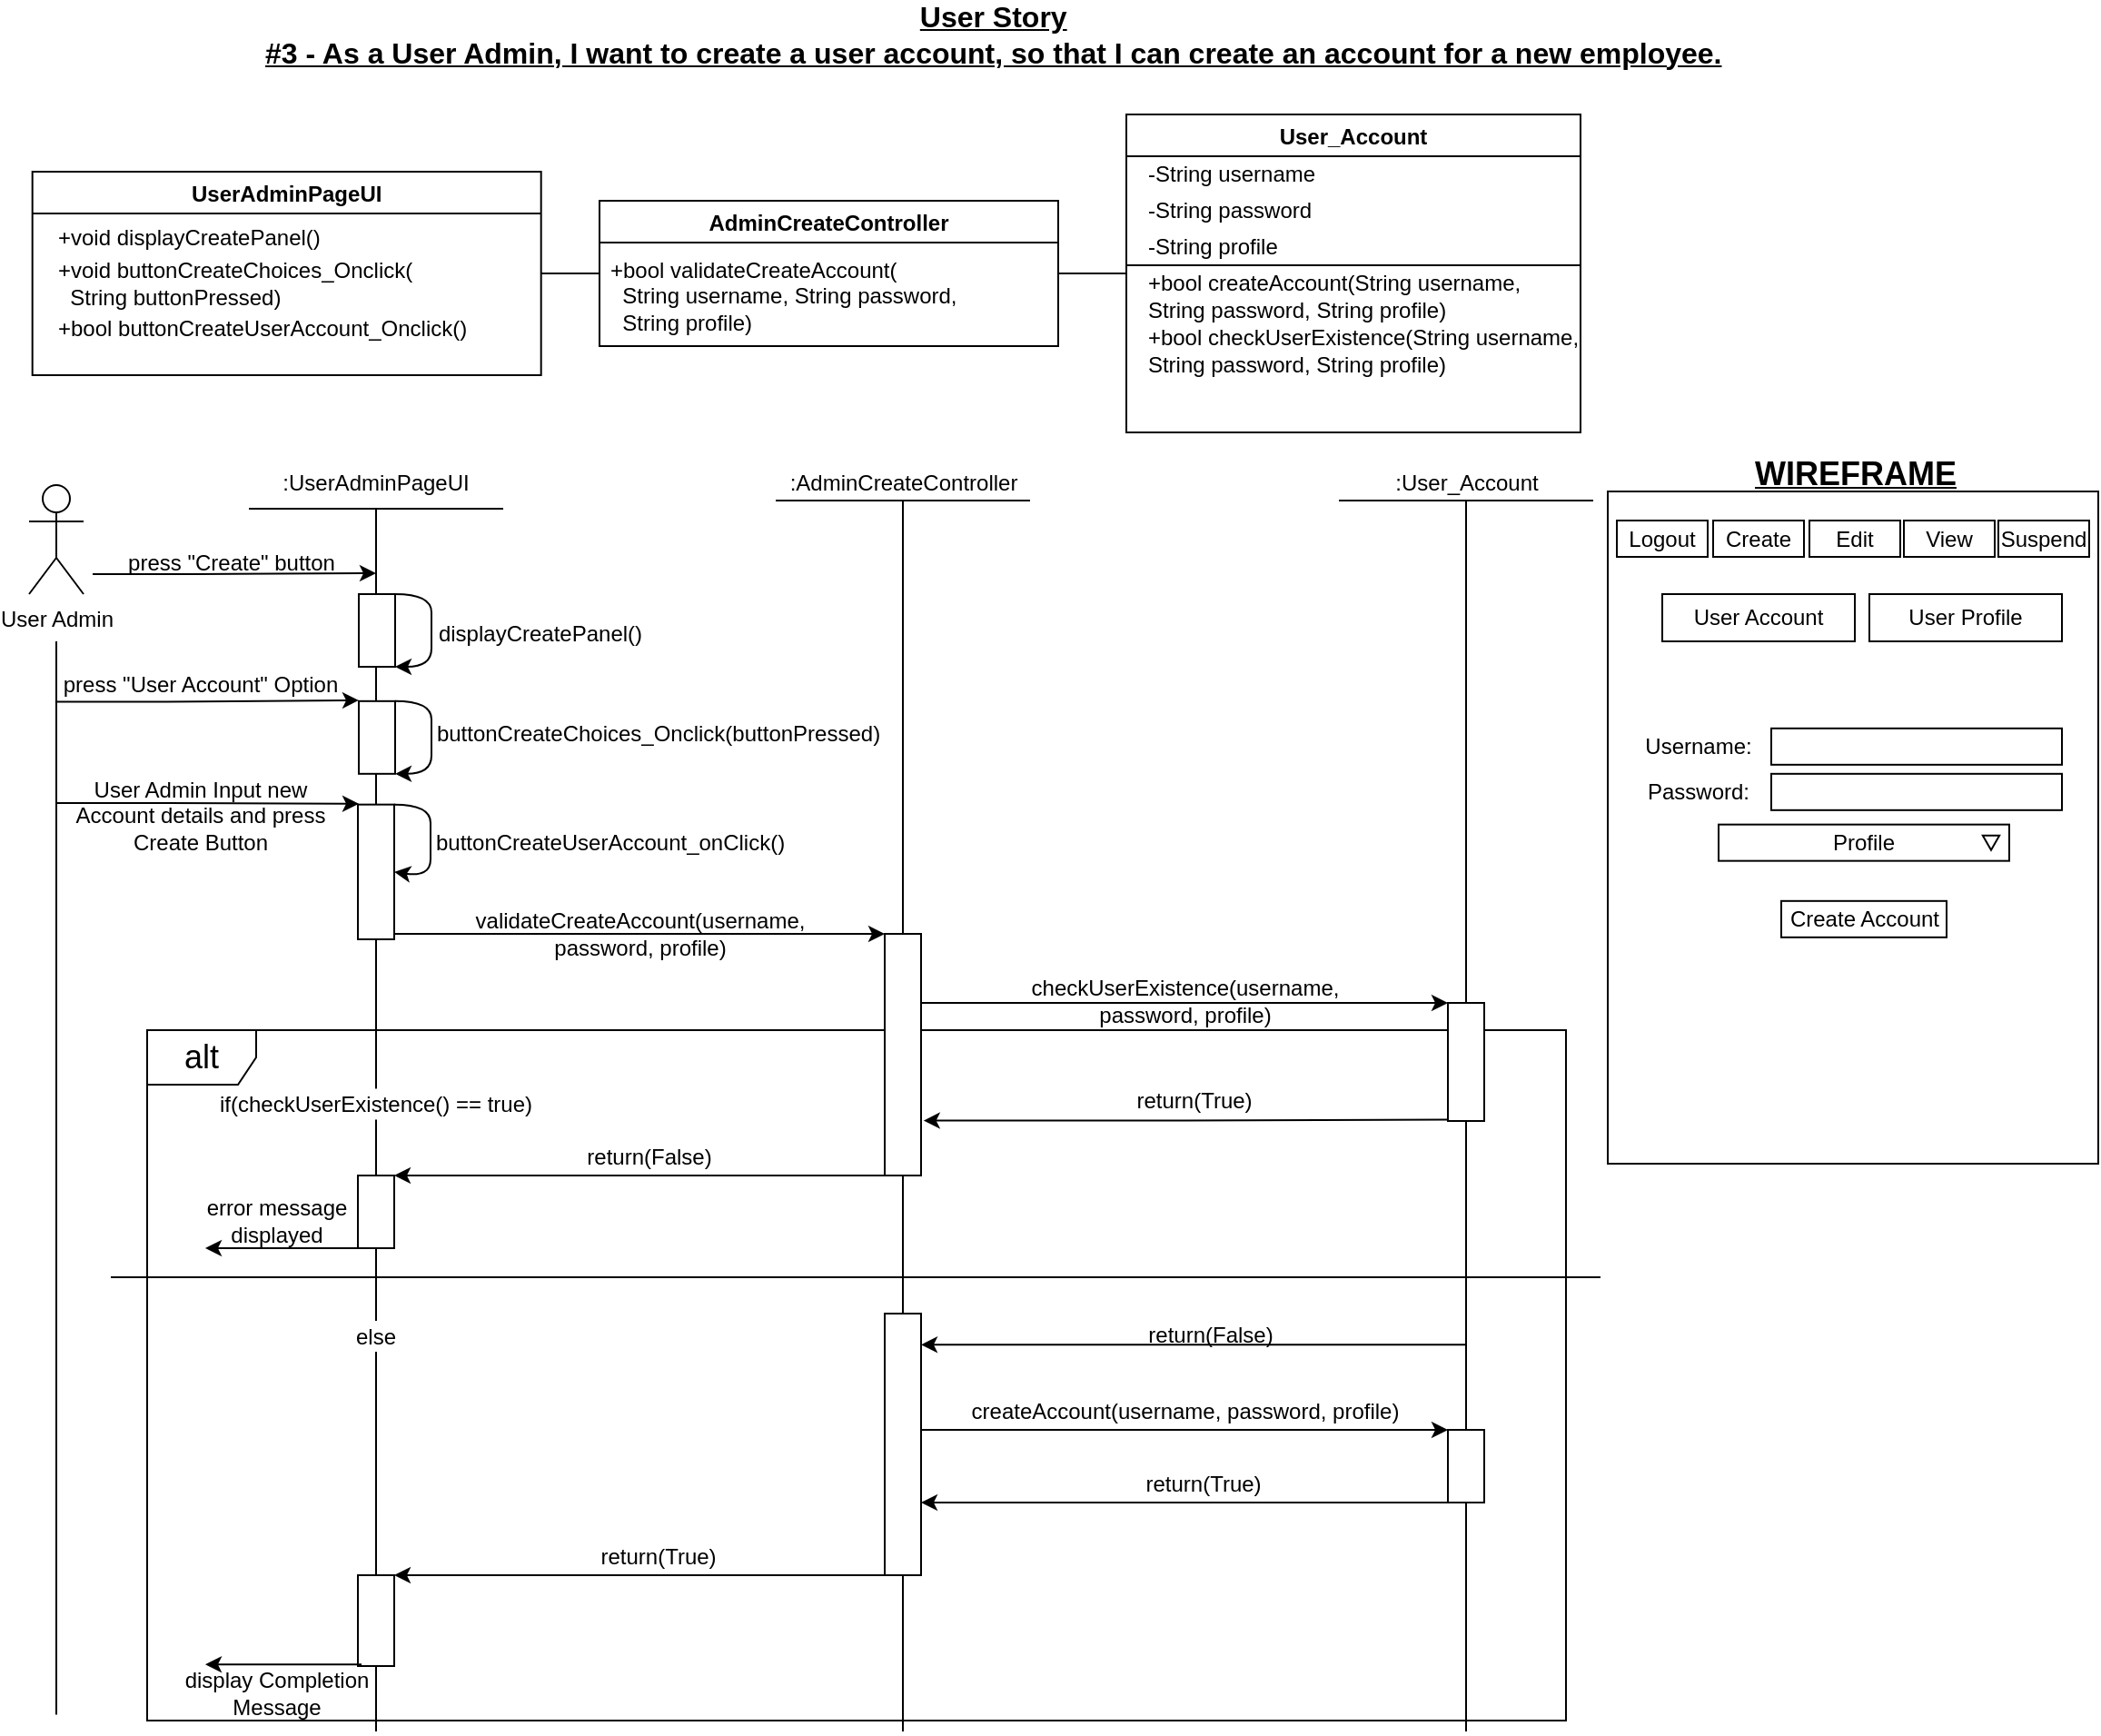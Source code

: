 <mxfile version="17.4.2" type="device"><diagram id="1YwtTbQ3Z7pTjlXF4-N0" name="Page-1"><mxGraphModel dx="1579" dy="1065" grid="1" gridSize="10" guides="1" tooltips="1" connect="1" arrows="1" fold="1" page="1" pageScale="1" pageWidth="1169" pageHeight="827" math="0" shadow="0"><root><mxCell id="0"/><mxCell id="1" parent="0"/><mxCell id="wWWZvd4En1-HustH4XMh-53" value="alt" style="shape=umlFrame;whiteSpace=wrap;html=1;labelBackgroundColor=default;fontSize=18;fillColor=none;" parent="1" vertex="1"><mxGeometry x="87" y="594" width="781" height="380" as="geometry"/></mxCell><mxCell id="haLUxBjH6cShnl7Ug6Ql-2" value="UserAdminPageUI" style="swimlane;" parent="1" vertex="1"><mxGeometry x="23.84" y="121.5" width="280" height="112" as="geometry"/></mxCell><mxCell id="haLUxBjH6cShnl7Ug6Ql-7" value="+void displayCreatePanel()" style="text;html=1;align=left;verticalAlign=middle;resizable=0;points=[];autosize=1;strokeColor=none;fillColor=none;" parent="haLUxBjH6cShnl7Ug6Ql-2" vertex="1"><mxGeometry x="12" y="26" width="160" height="20" as="geometry"/></mxCell><mxCell id="haLUxBjH6cShnl7Ug6Ql-8" value="+bool buttonCreateUserAccount_Onclick()" style="text;html=1;align=left;verticalAlign=middle;resizable=0;points=[];autosize=1;strokeColor=none;fillColor=none;" parent="haLUxBjH6cShnl7Ug6Ql-2" vertex="1"><mxGeometry x="12" y="76" width="240" height="20" as="geometry"/></mxCell><mxCell id="9GgO0G_XMKIuS6SQVsgk-5" value="+void buttonCreateChoices_Onclick(&lt;br&gt;&amp;nbsp; String buttonPressed)" style="text;html=1;align=left;verticalAlign=middle;resizable=0;points=[];autosize=1;strokeColor=none;fillColor=none;" parent="haLUxBjH6cShnl7Ug6Ql-2" vertex="1"><mxGeometry x="12" y="46" width="210" height="30" as="geometry"/></mxCell><mxCell id="haLUxBjH6cShnl7Ug6Ql-3" value="AdminCreateController" style="swimlane;" parent="1" vertex="1"><mxGeometry x="336" y="137.5" width="252.5" height="80" as="geometry"/></mxCell><mxCell id="haLUxBjH6cShnl7Ug6Ql-6" value="&lt;div&gt;&lt;span&gt;+bool validateCreateAccount(&lt;/span&gt;&lt;/div&gt;&lt;span&gt;&amp;nbsp; String username,&amp;nbsp;&lt;/span&gt;&lt;span&gt;String password,&lt;/span&gt;&lt;br&gt;&lt;div&gt;&lt;span&gt;&amp;nbsp; String profile&lt;/span&gt;&lt;span&gt;)&lt;/span&gt;&lt;/div&gt;" style="text;html=1;align=left;verticalAlign=middle;resizable=0;points=[];autosize=1;strokeColor=none;fillColor=none;" parent="haLUxBjH6cShnl7Ug6Ql-3" vertex="1"><mxGeometry x="4" y="27.5" width="210" height="50" as="geometry"/></mxCell><mxCell id="haLUxBjH6cShnl7Ug6Ql-4" value="User_Account" style="swimlane;" parent="1" vertex="1"><mxGeometry x="626" y="90" width="250" height="175" as="geometry"/></mxCell><mxCell id="haLUxBjH6cShnl7Ug6Ql-20" value="-String username" style="text;html=1;align=left;verticalAlign=middle;resizable=0;points=[];autosize=1;strokeColor=none;fillColor=none;" parent="haLUxBjH6cShnl7Ug6Ql-4" vertex="1"><mxGeometry x="10" y="23" width="110" height="20" as="geometry"/></mxCell><mxCell id="haLUxBjH6cShnl7Ug6Ql-21" value="-String password" style="text;html=1;align=left;verticalAlign=middle;resizable=0;points=[];autosize=1;strokeColor=none;fillColor=none;" parent="haLUxBjH6cShnl7Ug6Ql-4" vertex="1"><mxGeometry x="10" y="43" width="110" height="20" as="geometry"/></mxCell><mxCell id="haLUxBjH6cShnl7Ug6Ql-22" value="-String profile" style="text;html=1;align=left;verticalAlign=middle;resizable=0;points=[];autosize=1;strokeColor=none;fillColor=none;" parent="haLUxBjH6cShnl7Ug6Ql-4" vertex="1"><mxGeometry x="10" y="63" width="90" height="20" as="geometry"/></mxCell><mxCell id="haLUxBjH6cShnl7Ug6Ql-23" value="" style="endArrow=none;html=1;rounded=0;" parent="haLUxBjH6cShnl7Ug6Ql-4" edge="1"><mxGeometry width="50" height="50" relative="1" as="geometry"><mxPoint y="83" as="sourcePoint"/><mxPoint x="250" y="83" as="targetPoint"/></mxGeometry></mxCell><mxCell id="haLUxBjH6cShnl7Ug6Ql-24" value="+bool createAccount(String username,&lt;br&gt;String password, String profile)" style="text;html=1;align=left;verticalAlign=middle;resizable=0;points=[];autosize=1;strokeColor=none;fillColor=none;" parent="haLUxBjH6cShnl7Ug6Ql-4" vertex="1"><mxGeometry x="10" y="85" width="220" height="30" as="geometry"/></mxCell><mxCell id="haLUxBjH6cShnl7Ug6Ql-49" value="+bool checkUserExistence(String username,&lt;br&gt;&lt;div style=&quot;text-align: left&quot;&gt;&lt;span&gt;String password, String profile)&lt;/span&gt;&lt;/div&gt;" style="text;html=1;align=center;verticalAlign=middle;resizable=0;points=[];autosize=1;strokeColor=none;fillColor=none;" parent="haLUxBjH6cShnl7Ug6Ql-4" vertex="1"><mxGeometry x="5" y="115" width="250" height="30" as="geometry"/></mxCell><mxCell id="haLUxBjH6cShnl7Ug6Ql-25" value="" style="endArrow=none;html=1;rounded=0;exitX=1;exitY=0.5;exitDx=0;exitDy=0;entryX=0;entryY=0.5;entryDx=0;entryDy=0;" parent="1" source="haLUxBjH6cShnl7Ug6Ql-2" target="haLUxBjH6cShnl7Ug6Ql-3" edge="1"><mxGeometry width="50" height="50" relative="1" as="geometry"><mxPoint x="576" y="407.5" as="sourcePoint"/><mxPoint x="626" y="357.5" as="targetPoint"/></mxGeometry></mxCell><mxCell id="haLUxBjH6cShnl7Ug6Ql-26" value="" style="endArrow=none;html=1;rounded=0;entryX=0;entryY=0.5;entryDx=0;entryDy=0;exitX=1;exitY=0.5;exitDx=0;exitDy=0;" parent="1" source="haLUxBjH6cShnl7Ug6Ql-3" target="haLUxBjH6cShnl7Ug6Ql-4" edge="1"><mxGeometry width="50" height="50" relative="1" as="geometry"><mxPoint x="576" y="227.5" as="sourcePoint"/><mxPoint x="576" y="257.5" as="targetPoint"/></mxGeometry></mxCell><mxCell id="haLUxBjH6cShnl7Ug6Ql-70" style="edgeStyle=orthogonalEdgeStyle;rounded=0;orthogonalLoop=1;jettySize=auto;html=1;" parent="1" edge="1"><mxGeometry relative="1" as="geometry"><mxPoint x="213" y="342.5" as="targetPoint"/><Array as="points"><mxPoint x="113" y="342.5"/><mxPoint x="113" y="342.5"/></Array><mxPoint x="57" y="343" as="sourcePoint"/></mxGeometry></mxCell><mxCell id="haLUxBjH6cShnl7Ug6Ql-27" value="User Admin" style="shape=umlActor;verticalLabelPosition=bottom;verticalAlign=top;html=1;outlineConnect=0;" parent="1" vertex="1"><mxGeometry x="22" y="294" width="30" height="60" as="geometry"/></mxCell><mxCell id="haLUxBjH6cShnl7Ug6Ql-29" value=":UserAdminPageUI" style="text;html=1;strokeColor=none;fillColor=none;align=center;verticalAlign=middle;whiteSpace=wrap;rounded=0;" parent="1" vertex="1"><mxGeometry x="183" y="277.5" width="60" height="30" as="geometry"/></mxCell><mxCell id="haLUxBjH6cShnl7Ug6Ql-30" value=":AdminCreateController" style="text;html=1;align=center;verticalAlign=middle;resizable=0;points=[];autosize=1;strokeColor=none;fillColor=none;" parent="1" vertex="1"><mxGeometry x="433" y="282.5" width="140" height="20" as="geometry"/></mxCell><mxCell id="haLUxBjH6cShnl7Ug6Ql-31" value=":User_Account" style="text;html=1;align=center;verticalAlign=middle;resizable=0;points=[];autosize=1;strokeColor=none;fillColor=none;" parent="1" vertex="1"><mxGeometry x="768" y="282.5" width="90" height="20" as="geometry"/></mxCell><mxCell id="haLUxBjH6cShnl7Ug6Ql-32" value="" style="endArrow=none;html=1;rounded=0;" parent="1" edge="1"><mxGeometry width="50" height="50" relative="1" as="geometry"><mxPoint x="143" y="307.02" as="sourcePoint"/><mxPoint x="283" y="307.02" as="targetPoint"/></mxGeometry></mxCell><mxCell id="haLUxBjH6cShnl7Ug6Ql-33" value="" style="endArrow=none;html=1;rounded=0;" parent="1" edge="1"><mxGeometry width="50" height="50" relative="1" as="geometry"><mxPoint x="433" y="302.5" as="sourcePoint"/><mxPoint x="573" y="302.5" as="targetPoint"/></mxGeometry></mxCell><mxCell id="haLUxBjH6cShnl7Ug6Ql-34" value="" style="endArrow=none;html=1;rounded=0;" parent="1" edge="1"><mxGeometry width="50" height="50" relative="1" as="geometry"><mxPoint x="743" y="302.5" as="sourcePoint"/><mxPoint x="883" y="302.5" as="targetPoint"/></mxGeometry></mxCell><mxCell id="haLUxBjH6cShnl7Ug6Ql-43" value="" style="curved=1;endArrow=classic;html=1;rounded=0;entryX=1;entryY=0.5;entryDx=0;entryDy=0;exitX=1;exitY=0;exitDx=0;exitDy=0;" parent="1" source="haLUxBjH6cShnl7Ug6Ql-42" target="haLUxBjH6cShnl7Ug6Ql-42" edge="1"><mxGeometry width="50" height="50" relative="1" as="geometry"><mxPoint x="223" y="529.83" as="sourcePoint"/><mxPoint x="273" y="479.83" as="targetPoint"/><Array as="points"><mxPoint x="243" y="469.83"/><mxPoint x="243" y="489.83"/><mxPoint x="243" y="509.83"/></Array></mxGeometry></mxCell><mxCell id="haLUxBjH6cShnl7Ug6Ql-44" value="&lt;span&gt;buttonCreateUserAccount_onClick(&lt;/span&gt;&lt;span&gt;)&lt;/span&gt;" style="text;html=1;align=left;verticalAlign=middle;resizable=0;points=[];autosize=1;strokeColor=none;fillColor=none;" parent="1" vertex="1"><mxGeometry x="244" y="480.83" width="210" height="20" as="geometry"/></mxCell><mxCell id="haLUxBjH6cShnl7Ug6Ql-45" value="" style="endArrow=classic;html=1;rounded=0;entryX=0;entryY=0;entryDx=0;entryDy=0;" parent="1" target="haLUxBjH6cShnl7Ug6Ql-47" edge="1"><mxGeometry width="50" height="50" relative="1" as="geometry"><mxPoint x="213" y="541" as="sourcePoint"/><mxPoint x="508" y="539" as="targetPoint"/></mxGeometry></mxCell><mxCell id="haLUxBjH6cShnl7Ug6Ql-46" value="validateCreateAccount(username,&lt;br&gt;password, profile)" style="text;html=1;align=center;verticalAlign=middle;resizable=0;points=[];autosize=1;strokeColor=none;fillColor=none;" parent="1" vertex="1"><mxGeometry x="258" y="526" width="200" height="30" as="geometry"/></mxCell><mxCell id="haLUxBjH6cShnl7Ug6Ql-51" style="edgeStyle=orthogonalEdgeStyle;rounded=0;orthogonalLoop=1;jettySize=auto;html=1;exitX=1;exitY=1;exitDx=0;exitDy=0;entryX=0;entryY=0;entryDx=0;entryDy=0;" parent="1" source="haLUxBjH6cShnl7Ug6Ql-47" target="haLUxBjH6cShnl7Ug6Ql-50" edge="1"><mxGeometry relative="1" as="geometry"><Array as="points"><mxPoint x="588" y="579"/><mxPoint x="588" y="579"/></Array></mxGeometry></mxCell><mxCell id="haLUxBjH6cShnl7Ug6Ql-48" value="" style="endArrow=none;html=1;rounded=0;startArrow=none;entryX=0.5;entryY=1;entryDx=0;entryDy=0;entryPerimeter=0;" parent="1" target="haLUxBjH6cShnl7Ug6Ql-30" edge="1"><mxGeometry width="50" height="50" relative="1" as="geometry"><mxPoint x="503" y="980" as="sourcePoint"/><mxPoint x="501" y="297.5" as="targetPoint"/></mxGeometry></mxCell><mxCell id="haLUxBjH6cShnl7Ug6Ql-52" value="checkUserExistence(username,&lt;br&gt;password, profile)" style="text;html=1;align=center;verticalAlign=middle;resizable=0;points=[];autosize=1;strokeColor=none;fillColor=none;" parent="1" vertex="1"><mxGeometry x="568" y="563" width="180" height="30" as="geometry"/></mxCell><mxCell id="haLUxBjH6cShnl7Ug6Ql-58" style="edgeStyle=orthogonalEdgeStyle;rounded=0;orthogonalLoop=1;jettySize=auto;html=1;exitX=1;exitY=1;exitDx=0;exitDy=0;entryX=0;entryY=0;entryDx=0;entryDy=0;" parent="1" source="haLUxBjH6cShnl7Ug6Ql-53" target="haLUxBjH6cShnl7Ug6Ql-56" edge="1"><mxGeometry relative="1" as="geometry"><Array as="points"><mxPoint x="588" y="814"/><mxPoint x="588" y="814"/></Array></mxGeometry></mxCell><mxCell id="haLUxBjH6cShnl7Ug6Ql-53" value="" style="rounded=0;whiteSpace=wrap;html=1;" parent="1" vertex="1"><mxGeometry x="493" y="750" width="20" height="144" as="geometry"/></mxCell><mxCell id="haLUxBjH6cShnl7Ug6Ql-57" value="" style="endArrow=none;html=1;rounded=0;entryX=0.5;entryY=0.982;entryDx=0;entryDy=0;entryPerimeter=0;" parent="1" target="haLUxBjH6cShnl7Ug6Ql-31" edge="1"><mxGeometry width="50" height="50" relative="1" as="geometry"><mxPoint x="813" y="980" as="sourcePoint"/><mxPoint x="813" y="307.5" as="targetPoint"/></mxGeometry></mxCell><mxCell id="haLUxBjH6cShnl7Ug6Ql-59" value="createAccount(username, password, profile)" style="text;html=1;align=center;verticalAlign=middle;resizable=0;points=[];autosize=1;strokeColor=none;fillColor=none;" parent="1" vertex="1"><mxGeometry x="533" y="794" width="250" height="20" as="geometry"/></mxCell><mxCell id="haLUxBjH6cShnl7Ug6Ql-61" style="edgeStyle=orthogonalEdgeStyle;rounded=0;orthogonalLoop=1;jettySize=auto;html=1;exitX=0;exitY=1;exitDx=0;exitDy=0;entryX=1;entryY=0;entryDx=0;entryDy=0;" parent="1" edge="1"><mxGeometry relative="1" as="geometry"><mxPoint x="808" y="854" as="sourcePoint"/><Array as="points"><mxPoint x="738" y="854"/><mxPoint x="738" y="854"/></Array><mxPoint x="513" y="854" as="targetPoint"/></mxGeometry></mxCell><mxCell id="haLUxBjH6cShnl7Ug6Ql-63" value="return(True)" style="text;html=1;align=center;verticalAlign=middle;resizable=0;points=[];autosize=1;strokeColor=none;fillColor=none;" parent="1" vertex="1"><mxGeometry x="628" y="834" width="80" height="20" as="geometry"/></mxCell><mxCell id="haLUxBjH6cShnl7Ug6Ql-64" style="edgeStyle=orthogonalEdgeStyle;rounded=0;orthogonalLoop=1;jettySize=auto;html=1;exitX=0;exitY=1;exitDx=0;exitDy=0;entryX=1;entryY=0;entryDx=0;entryDy=0;" parent="1" target="haLUxBjH6cShnl7Ug6Ql-65" edge="1"><mxGeometry relative="1" as="geometry"><mxPoint x="498" y="894" as="sourcePoint"/><Array as="points"><mxPoint x="428" y="894"/><mxPoint x="428" y="894"/></Array></mxGeometry></mxCell><mxCell id="haLUxBjH6cShnl7Ug6Ql-66" value="return(True)" style="text;html=1;align=center;verticalAlign=middle;resizable=0;points=[];autosize=1;strokeColor=none;fillColor=none;" parent="1" vertex="1"><mxGeometry x="328" y="874" width="80" height="20" as="geometry"/></mxCell><mxCell id="haLUxBjH6cShnl7Ug6Ql-109" value="" style="rounded=0;whiteSpace=wrap;html=1;" parent="1" vertex="1"><mxGeometry x="891" y="297.5" width="270" height="370" as="geometry"/></mxCell><mxCell id="haLUxBjH6cShnl7Ug6Ql-110" value="Logout" style="rounded=0;whiteSpace=wrap;html=1;" parent="1" vertex="1"><mxGeometry x="896" y="313.5" width="50" height="20" as="geometry"/></mxCell><mxCell id="haLUxBjH6cShnl7Ug6Ql-111" value="Create" style="rounded=0;whiteSpace=wrap;html=1;" parent="1" vertex="1"><mxGeometry x="949" y="313.5" width="50" height="20" as="geometry"/></mxCell><mxCell id="haLUxBjH6cShnl7Ug6Ql-112" value="Edit&lt;span style=&quot;color: rgba(0 , 0 , 0 , 0) ; font-family: monospace ; font-size: 0px&quot;&gt;%3CmxGraphModel%3E%3Croot%3E%3CmxCell%20id%3D%220%22%2F%3E%3CmxCell%20id%3D%221%22%20parent%3D%220%22%2F%3E%3CmxCell%20id%3D%222%22%20value%3D%22Create%22%20style%3D%22rounded%3D0%3BwhiteSpace%3Dwrap%3Bhtml%3D1%3B%22%20vertex%3D%221%22%20parent%3D%221%22%3E%3CmxGeometry%20x%3D%22966%22%20y%3D%2246%22%20width%3D%2270%22%20height%3D%2220%22%20as%3D%22geometry%22%2F%3E%3C%2FmxCell%3E%3C%2Froot%3E%3C%2FmxGraphModel%3E&lt;/span&gt;" style="rounded=0;whiteSpace=wrap;html=1;" parent="1" vertex="1"><mxGeometry x="1002" y="313.5" width="50" height="20" as="geometry"/></mxCell><mxCell id="haLUxBjH6cShnl7Ug6Ql-115" value="View" style="rounded=0;whiteSpace=wrap;html=1;" parent="1" vertex="1"><mxGeometry x="1054" y="313.5" width="50" height="20" as="geometry"/></mxCell><mxCell id="haLUxBjH6cShnl7Ug6Ql-116" value="Suspend" style="rounded=0;whiteSpace=wrap;html=1;" parent="1" vertex="1"><mxGeometry x="1106" y="313.5" width="50" height="20" as="geometry"/></mxCell><mxCell id="haLUxBjH6cShnl7Ug6Ql-117" value="Username:" style="text;html=1;strokeColor=none;fillColor=none;align=center;verticalAlign=middle;whiteSpace=wrap;rounded=0;" parent="1" vertex="1"><mxGeometry x="911" y="422.91" width="60" height="30" as="geometry"/></mxCell><mxCell id="haLUxBjH6cShnl7Ug6Ql-118" value="Password:" style="text;html=1;strokeColor=none;fillColor=none;align=center;verticalAlign=middle;whiteSpace=wrap;rounded=0;" parent="1" vertex="1"><mxGeometry x="911" y="447.91" width="60" height="30" as="geometry"/></mxCell><mxCell id="haLUxBjH6cShnl7Ug6Ql-119" value="" style="rounded=0;whiteSpace=wrap;html=1;" parent="1" vertex="1"><mxGeometry x="981" y="427.91" width="160" height="20" as="geometry"/></mxCell><mxCell id="haLUxBjH6cShnl7Ug6Ql-120" value="" style="rounded=0;whiteSpace=wrap;html=1;" parent="1" vertex="1"><mxGeometry x="981" y="452.91" width="160" height="20" as="geometry"/></mxCell><mxCell id="haLUxBjH6cShnl7Ug6Ql-123" value="Create Account" style="rounded=0;whiteSpace=wrap;html=1;" parent="1" vertex="1"><mxGeometry x="986.5" y="522.91" width="91" height="20" as="geometry"/></mxCell><mxCell id="haLUxBjH6cShnl7Ug6Ql-124" value="&lt;b&gt;&lt;u&gt;&lt;font style=&quot;font-size: 18px&quot;&gt;WIREFRAME&lt;/font&gt;&lt;/u&gt;&lt;/b&gt;" style="text;html=1;align=center;verticalAlign=middle;resizable=0;points=[];autosize=1;strokeColor=none;fillColor=none;" parent="1" vertex="1"><mxGeometry x="962" y="277.5" width="130" height="20" as="geometry"/></mxCell><mxCell id="haLUxBjH6cShnl7Ug6Ql-50" value="" style="rounded=0;whiteSpace=wrap;html=1;" parent="1" vertex="1"><mxGeometry x="803" y="579" width="20" height="65" as="geometry"/></mxCell><mxCell id="wWWZvd4En1-HustH4XMh-6" value="press &quot;Create&quot; button" style="text;html=1;align=center;verticalAlign=middle;resizable=0;points=[];autosize=1;strokeColor=none;fillColor=none;" parent="1" vertex="1"><mxGeometry x="68" y="326.5" width="130" height="20" as="geometry"/></mxCell><mxCell id="haLUxBjH6cShnl7Ug6Ql-56" value="" style="rounded=0;whiteSpace=wrap;html=1;" parent="1" vertex="1"><mxGeometry x="803" y="814" width="20" height="40" as="geometry"/></mxCell><mxCell id="haLUxBjH6cShnl7Ug6Ql-47" value="" style="rounded=0;whiteSpace=wrap;html=1;" parent="1" vertex="1"><mxGeometry x="493" y="541" width="20" height="133" as="geometry"/></mxCell><mxCell id="wWWZvd4En1-HustH4XMh-27" value="" style="endArrow=none;html=1;rounded=0;fontSize=17;" parent="1" edge="1"><mxGeometry width="50" height="50" relative="1" as="geometry"><mxPoint x="213" y="980" as="sourcePoint"/><mxPoint x="213" y="307.5" as="targetPoint"/></mxGeometry></mxCell><mxCell id="haLUxBjH6cShnl7Ug6Ql-65" value="" style="rounded=0;whiteSpace=wrap;html=1;" parent="1" vertex="1"><mxGeometry x="203" y="894" width="20" height="50" as="geometry"/></mxCell><mxCell id="haLUxBjH6cShnl7Ug6Ql-42" value="" style="rounded=0;whiteSpace=wrap;html=1;" parent="1" vertex="1"><mxGeometry x="203" y="469.83" width="20" height="74.17" as="geometry"/></mxCell><mxCell id="wWWZvd4En1-HustH4XMh-56" style="edgeStyle=orthogonalEdgeStyle;rounded=0;orthogonalLoop=1;jettySize=auto;html=1;exitX=0;exitY=1;exitDx=0;exitDy=0;entryX=1;entryY=0.119;entryDx=0;entryDy=0;entryPerimeter=0;" parent="1" target="haLUxBjH6cShnl7Ug6Ql-53" edge="1"><mxGeometry relative="1" as="geometry"><mxPoint x="813.0" y="774" as="sourcePoint"/><Array as="points"><mxPoint x="813" y="767"/></Array><mxPoint x="518" y="774" as="targetPoint"/></mxGeometry></mxCell><mxCell id="wWWZvd4En1-HustH4XMh-57" value="return(False)" style="text;html=1;align=center;verticalAlign=middle;resizable=0;points=[];autosize=1;strokeColor=none;fillColor=none;" parent="1" vertex="1"><mxGeometry x="632" y="752" width="80" height="20" as="geometry"/></mxCell><mxCell id="67ZF4MAMuvdab5XuYLa7-2" value="&lt;div style=&quot;text-align: center&quot;&gt;&lt;b style=&quot;font-size: 16px&quot;&gt;&lt;u&gt;User Story&lt;/u&gt;&lt;/b&gt;&lt;/div&gt;&lt;b style=&quot;font-size: 16px&quot;&gt;&lt;u&gt;#3 - As a User Admin, I want to create a user account, so that I can create an account for a new employee.&lt;br&gt;&lt;/u&gt;&lt;/b&gt;" style="text;html=1;strokeColor=none;fillColor=none;align=left;verticalAlign=middle;whiteSpace=wrap;rounded=0;" parent="1" vertex="1"><mxGeometry x="150" y="31" width="869" height="30" as="geometry"/></mxCell><mxCell id="67ZF4MAMuvdab5XuYLa7-3" value="" style="curved=1;endArrow=classic;html=1;rounded=0;entryX=1;entryY=1;entryDx=0;entryDy=0;exitX=1;exitY=0;exitDx=0;exitDy=0;" parent="1" source="67ZF4MAMuvdab5XuYLa7-4" target="67ZF4MAMuvdab5XuYLa7-4" edge="1"><mxGeometry width="50" height="50" relative="1" as="geometry"><mxPoint x="223.5" y="414" as="sourcePoint"/><mxPoint x="273.5" y="364" as="targetPoint"/><Array as="points"><mxPoint x="243.5" y="354"/><mxPoint x="243.5" y="374"/><mxPoint x="243.5" y="394"/></Array></mxGeometry></mxCell><mxCell id="67ZF4MAMuvdab5XuYLa7-4" value="" style="rounded=0;whiteSpace=wrap;html=1;" parent="1" vertex="1"><mxGeometry x="203.5" y="354" width="20" height="40" as="geometry"/></mxCell><mxCell id="67ZF4MAMuvdab5XuYLa7-5" value="&lt;font style=&quot;font-size: 12px&quot;&gt;displayCreatePanel()&lt;/font&gt;" style="text;html=1;align=center;verticalAlign=middle;resizable=0;points=[];autosize=1;strokeColor=none;fillColor=none;fontSize=16;" parent="1" vertex="1"><mxGeometry x="237.5" y="359" width="130" height="30" as="geometry"/></mxCell><mxCell id="67ZF4MAMuvdab5XuYLa7-6" value="if(checkUserExistence() == true)" style="text;html=1;strokeColor=none;fillColor=default;align=center;verticalAlign=middle;whiteSpace=wrap;rounded=0;fontSize=12;" parent="1" vertex="1"><mxGeometry x="125" y="626.23" width="176" height="17" as="geometry"/></mxCell><mxCell id="67ZF4MAMuvdab5XuYLa7-7" style="edgeStyle=orthogonalEdgeStyle;rounded=0;orthogonalLoop=1;jettySize=auto;html=1;exitX=0;exitY=1;exitDx=0;exitDy=0;entryX=1.069;entryY=0.773;entryDx=0;entryDy=0;entryPerimeter=0;" parent="1" target="haLUxBjH6cShnl7Ug6Ql-47" edge="1"><mxGeometry relative="1" as="geometry"><mxPoint x="803.0" y="643.23" as="sourcePoint"/><Array as="points"/><mxPoint x="517" y="643" as="targetPoint"/></mxGeometry></mxCell><mxCell id="67ZF4MAMuvdab5XuYLa7-8" value="return(True)" style="text;html=1;align=center;verticalAlign=middle;resizable=0;points=[];autosize=1;strokeColor=none;fillColor=none;" parent="1" vertex="1"><mxGeometry x="623" y="623.23" width="80" height="20" as="geometry"/></mxCell><mxCell id="67ZF4MAMuvdab5XuYLa7-9" style="edgeStyle=orthogonalEdgeStyle;rounded=0;orthogonalLoop=1;jettySize=auto;html=1;exitX=0;exitY=1;exitDx=0;exitDy=0;entryX=1;entryY=0;entryDx=0;entryDy=0;" parent="1" target="67ZF4MAMuvdab5XuYLa7-15" edge="1"><mxGeometry relative="1" as="geometry"><mxPoint x="503.0" y="674" as="sourcePoint"/><Array as="points"><mxPoint x="287" y="674"/><mxPoint x="287" y="674"/></Array><mxPoint x="217" y="674" as="targetPoint"/></mxGeometry></mxCell><mxCell id="67ZF4MAMuvdab5XuYLa7-10" value="return(False)" style="text;html=1;align=center;verticalAlign=middle;resizable=0;points=[];autosize=1;strokeColor=none;fillColor=none;" parent="1" vertex="1"><mxGeometry x="323" y="654" width="80" height="20" as="geometry"/></mxCell><mxCell id="67ZF4MAMuvdab5XuYLa7-11" value="" style="endArrow=classic;html=1;rounded=0;fontSize=12;" parent="1" edge="1"><mxGeometry width="50" height="50" relative="1" as="geometry"><mxPoint x="205" y="714" as="sourcePoint"/><mxPoint x="119" y="714" as="targetPoint"/></mxGeometry></mxCell><mxCell id="67ZF4MAMuvdab5XuYLa7-12" value="error message&lt;br&gt;displayed" style="text;html=1;align=center;verticalAlign=middle;resizable=0;points=[];autosize=1;strokeColor=none;fillColor=none;fontSize=12;" parent="1" vertex="1"><mxGeometry x="113" y="684" width="90" height="30" as="geometry"/></mxCell><mxCell id="67ZF4MAMuvdab5XuYLa7-13" value="" style="endArrow=none;html=1;rounded=0;fontSize=12;" parent="1" edge="1"><mxGeometry width="50" height="50" relative="1" as="geometry"><mxPoint x="67" y="730" as="sourcePoint"/><mxPoint x="887" y="730" as="targetPoint"/></mxGeometry></mxCell><mxCell id="67ZF4MAMuvdab5XuYLa7-14" value="else" style="text;html=1;strokeColor=none;fillColor=default;align=center;verticalAlign=middle;whiteSpace=wrap;rounded=0;fontSize=12;" parent="1" vertex="1"><mxGeometry x="125" y="754" width="176" height="17" as="geometry"/></mxCell><mxCell id="67ZF4MAMuvdab5XuYLa7-15" value="" style="rounded=0;whiteSpace=wrap;html=1;" parent="1" vertex="1"><mxGeometry x="203" y="674" width="20" height="40" as="geometry"/></mxCell><mxCell id="67ZF4MAMuvdab5XuYLa7-16" value="" style="endArrow=classic;html=1;rounded=0;fontSize=12;" parent="1" edge="1"><mxGeometry width="50" height="50" relative="1" as="geometry"><mxPoint x="205" y="943.09" as="sourcePoint"/><mxPoint x="119" y="943.09" as="targetPoint"/></mxGeometry></mxCell><mxCell id="67ZF4MAMuvdab5XuYLa7-17" value="display Completion&lt;br&gt;Message" style="text;html=1;align=center;verticalAlign=middle;resizable=0;points=[];autosize=1;strokeColor=none;fillColor=none;fontSize=12;" parent="1" vertex="1"><mxGeometry x="98" y="944" width="120" height="30" as="geometry"/></mxCell><mxCell id="oTiA0XAZHb1isgeVi9Up-2" value="Profile" style="rounded=0;whiteSpace=wrap;html=1;" parent="1" vertex="1"><mxGeometry x="952" y="480.83" width="160" height="20" as="geometry"/></mxCell><mxCell id="XkTIzcosUz1Amxx2ckzz-2" value="" style="endArrow=none;html=1;rounded=0;" parent="1" edge="1"><mxGeometry width="50" height="50" relative="1" as="geometry"><mxPoint x="37" y="970.69" as="sourcePoint"/><mxPoint x="37" y="380" as="targetPoint"/></mxGeometry></mxCell><mxCell id="XkTIzcosUz1Amxx2ckzz-3" style="edgeStyle=orthogonalEdgeStyle;rounded=0;orthogonalLoop=1;jettySize=auto;html=1;entryX=0.998;entryY=0.928;entryDx=0;entryDy=0;entryPerimeter=0;exitX=0.033;exitY=0.964;exitDx=0;exitDy=0;exitPerimeter=0;" parent="1" source="XkTIzcosUz1Amxx2ckzz-4" edge="1"><mxGeometry relative="1" as="geometry"><mxPoint x="203.5" y="412.47" as="targetPoint"/><Array as="points"><mxPoint x="98" y="413"/></Array><mxPoint x="41.84" y="413.41" as="sourcePoint"/></mxGeometry></mxCell><mxCell id="XkTIzcosUz1Amxx2ckzz-4" value="press &quot;User Account&quot; Option" style="text;html=1;align=center;verticalAlign=middle;resizable=0;points=[];autosize=1;strokeColor=none;fillColor=none;" parent="1" vertex="1"><mxGeometry x="30.84" y="393.91" width="170" height="20" as="geometry"/></mxCell><mxCell id="9GgO0G_XMKIuS6SQVsgk-1" value="User Account" style="rounded=0;whiteSpace=wrap;html=1;" parent="1" vertex="1"><mxGeometry x="921" y="354" width="106" height="26" as="geometry"/></mxCell><mxCell id="9GgO0G_XMKIuS6SQVsgk-2" value="User Profile" style="rounded=0;whiteSpace=wrap;html=1;" parent="1" vertex="1"><mxGeometry x="1035" y="354" width="106" height="26" as="geometry"/></mxCell><mxCell id="9GgO0G_XMKIuS6SQVsgk-3" value="" style="triangle;whiteSpace=wrap;html=1;rotation=90;" parent="1" vertex="1"><mxGeometry x="1098" y="486.24" width="8" height="9.17" as="geometry"/></mxCell><mxCell id="9GgO0G_XMKIuS6SQVsgk-9" value="" style="curved=1;endArrow=classic;html=1;rounded=0;entryX=1;entryY=1;entryDx=0;entryDy=0;exitX=1;exitY=0;exitDx=0;exitDy=0;" parent="1" source="9GgO0G_XMKIuS6SQVsgk-10" target="9GgO0G_XMKIuS6SQVsgk-10" edge="1"><mxGeometry width="50" height="50" relative="1" as="geometry"><mxPoint x="223.5" y="472.91" as="sourcePoint"/><mxPoint x="273.5" y="422.91" as="targetPoint"/><Array as="points"><mxPoint x="243.5" y="412.91"/><mxPoint x="243.5" y="432.91"/><mxPoint x="243.5" y="452.91"/></Array></mxGeometry></mxCell><mxCell id="9GgO0G_XMKIuS6SQVsgk-10" value="" style="rounded=0;whiteSpace=wrap;html=1;" parent="1" vertex="1"><mxGeometry x="203.5" y="412.91" width="20" height="40" as="geometry"/></mxCell><mxCell id="9GgO0G_XMKIuS6SQVsgk-11" value="&lt;font style=&quot;font-size: 12px&quot;&gt;buttonCreateChoices_Onclick(buttonPressed)&lt;/font&gt;" style="text;html=1;align=center;verticalAlign=middle;resizable=0;points=[];autosize=1;strokeColor=none;fillColor=none;fontSize=16;" parent="1" vertex="1"><mxGeometry x="237.5" y="413.91" width="260" height="30" as="geometry"/></mxCell><mxCell id="9GgO0G_XMKIuS6SQVsgk-13" style="edgeStyle=orthogonalEdgeStyle;rounded=0;orthogonalLoop=1;jettySize=auto;html=1;entryX=0.998;entryY=0.928;entryDx=0;entryDy=0;entryPerimeter=0;" parent="1" edge="1"><mxGeometry relative="1" as="geometry"><mxPoint x="203.5" y="469.39" as="targetPoint"/><Array as="points"><mxPoint x="97.84" y="469.83"/></Array><mxPoint x="37" y="469" as="sourcePoint"/></mxGeometry></mxCell><mxCell id="9GgO0G_XMKIuS6SQVsgk-14" value="User Admin Input new&lt;br&gt;Account details and press&lt;br&gt;Create Button" style="text;html=1;align=center;verticalAlign=middle;resizable=0;points=[];autosize=1;strokeColor=none;fillColor=none;" parent="1" vertex="1"><mxGeometry x="40.84" y="450.91" width="150" height="50" as="geometry"/></mxCell></root></mxGraphModel></diagram></mxfile>